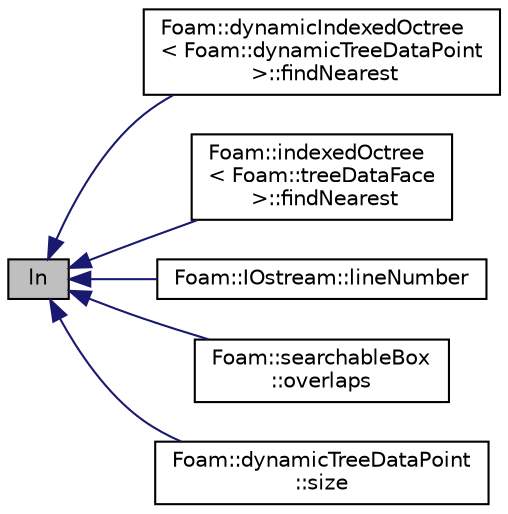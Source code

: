 digraph "ln"
{
  bgcolor="transparent";
  edge [fontname="Helvetica",fontsize="10",labelfontname="Helvetica",labelfontsize="10"];
  node [fontname="Helvetica",fontsize="10",shape=record];
  rankdir="LR";
  Node121235 [label="ln",height=0.2,width=0.4,color="black", fillcolor="grey75", style="filled", fontcolor="black"];
  Node121235 -> Node121236 [dir="back",color="midnightblue",fontsize="10",style="solid",fontname="Helvetica"];
  Node121236 [label="Foam::dynamicIndexedOctree\l\< Foam::dynamicTreeDataPoint\l \>::findNearest",height=0.2,width=0.4,color="black",URL="$a26745.html#ae090443cbaa3565bc6dc0b28e77793a8",tooltip="Low level: calculate nearest starting from subnode. "];
  Node121235 -> Node121237 [dir="back",color="midnightblue",fontsize="10",style="solid",fontname="Helvetica"];
  Node121237 [label="Foam::indexedOctree\l\< Foam::treeDataFace\l \>::findNearest",height=0.2,width=0.4,color="black",URL="$a26157.html#abd1691a3fc13b01ad68fb3ca35ec22d8",tooltip="Low level: calculate nearest starting from subnode. "];
  Node121235 -> Node121238 [dir="back",color="midnightblue",fontsize="10",style="solid",fontname="Helvetica"];
  Node121238 [label="Foam::IOstream::lineNumber",height=0.2,width=0.4,color="black",URL="$a27333.html#aa38e2be17593d4b0f9769e80f4ff2e25",tooltip="Set the stream line number. "];
  Node121235 -> Node121239 [dir="back",color="midnightblue",fontsize="10",style="solid",fontname="Helvetica"];
  Node121239 [label="Foam::searchableBox\l::overlaps",height=0.2,width=0.4,color="black",URL="$a26345.html#a08f2ea4b6bed9e040b0e13009dfcc7b3",tooltip="Does any part of the surface overlap the supplied bound box? "];
  Node121235 -> Node121240 [dir="back",color="midnightblue",fontsize="10",style="solid",fontname="Helvetica"];
  Node121240 [label="Foam::dynamicTreeDataPoint\l::size",height=0.2,width=0.4,color="black",URL="$a26753.html#a9facbf0a118d395c89884e45a5ca4e4b"];
}
